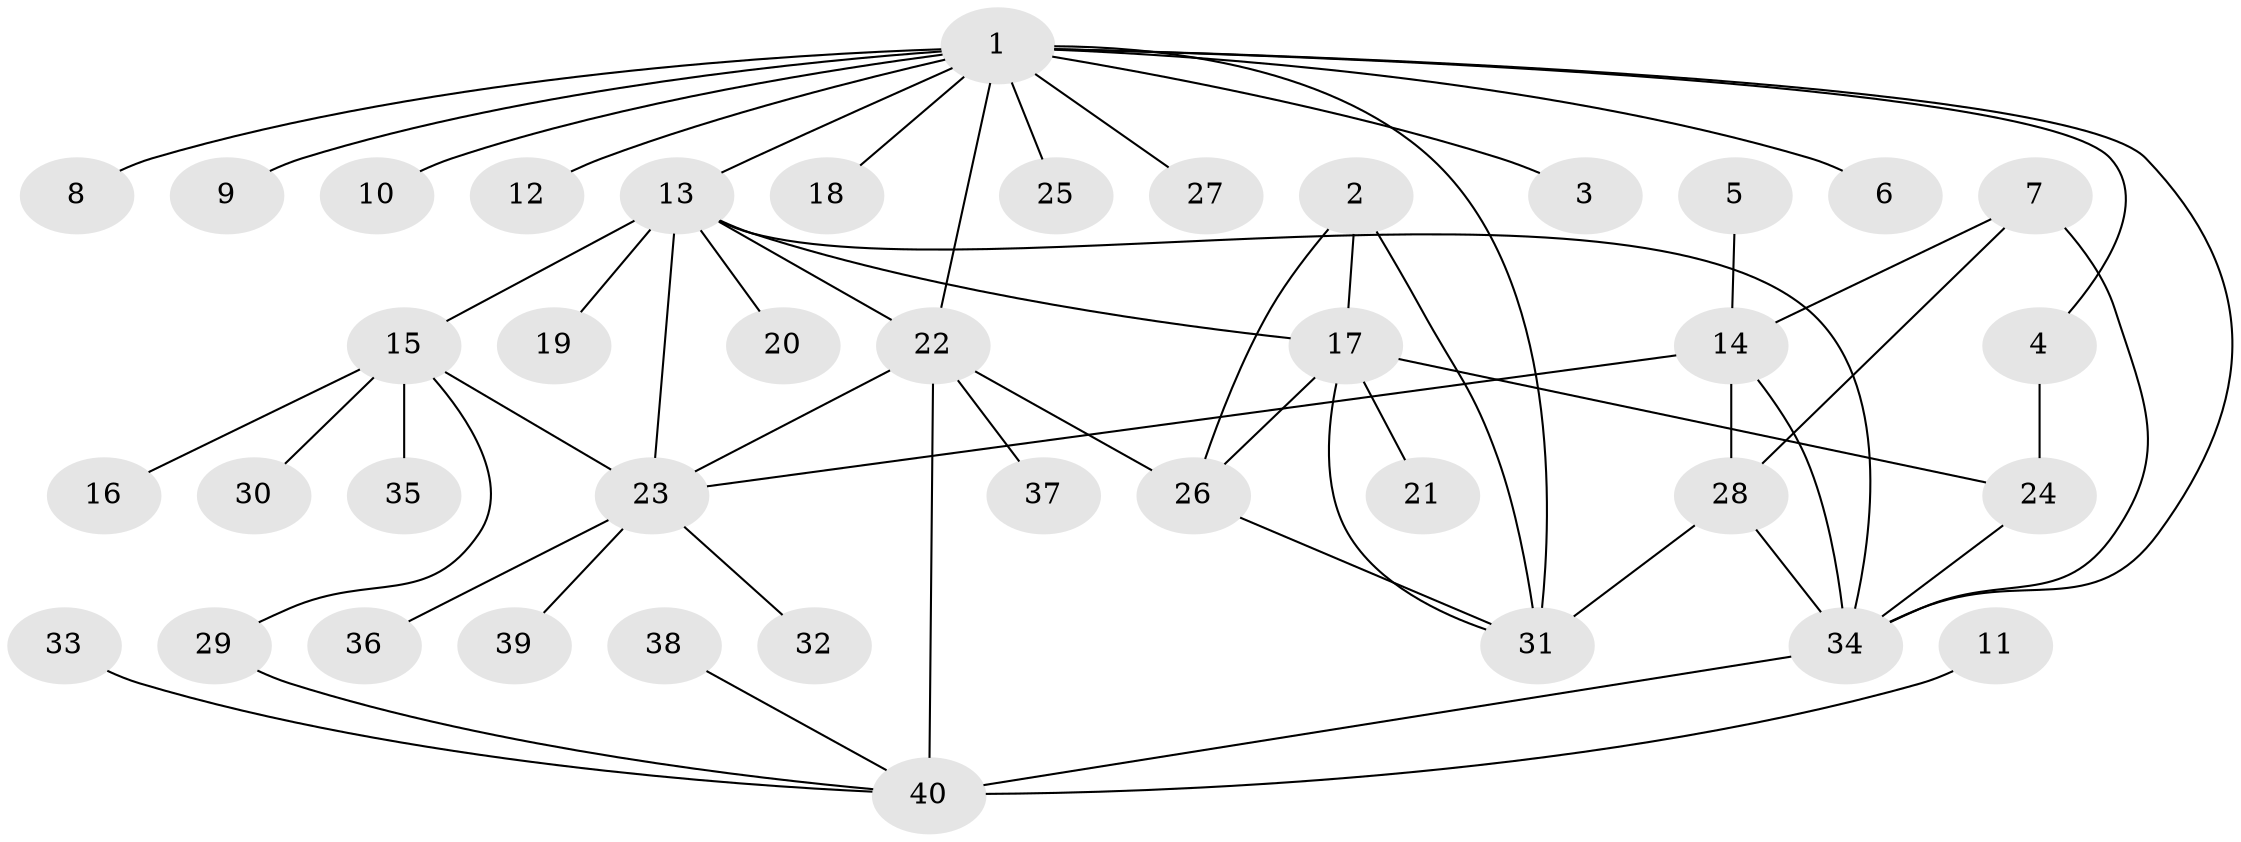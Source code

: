 // original degree distribution, {8: 0.0875, 5: 0.0375, 6: 0.0625, 4: 0.05, 7: 0.0125, 10: 0.0125, 1: 0.5375, 2: 0.1375, 3: 0.0625}
// Generated by graph-tools (version 1.1) at 2025/50/03/09/25 03:50:30]
// undirected, 40 vertices, 57 edges
graph export_dot {
graph [start="1"]
  node [color=gray90,style=filled];
  1;
  2;
  3;
  4;
  5;
  6;
  7;
  8;
  9;
  10;
  11;
  12;
  13;
  14;
  15;
  16;
  17;
  18;
  19;
  20;
  21;
  22;
  23;
  24;
  25;
  26;
  27;
  28;
  29;
  30;
  31;
  32;
  33;
  34;
  35;
  36;
  37;
  38;
  39;
  40;
  1 -- 3 [weight=1.0];
  1 -- 4 [weight=1.0];
  1 -- 6 [weight=1.0];
  1 -- 8 [weight=1.0];
  1 -- 9 [weight=1.0];
  1 -- 10 [weight=1.0];
  1 -- 12 [weight=1.0];
  1 -- 13 [weight=1.0];
  1 -- 18 [weight=1.0];
  1 -- 22 [weight=1.0];
  1 -- 25 [weight=1.0];
  1 -- 27 [weight=1.0];
  1 -- 31 [weight=1.0];
  1 -- 34 [weight=1.0];
  2 -- 17 [weight=1.0];
  2 -- 26 [weight=1.0];
  2 -- 31 [weight=1.0];
  4 -- 24 [weight=1.0];
  5 -- 14 [weight=1.0];
  7 -- 14 [weight=1.0];
  7 -- 28 [weight=1.0];
  7 -- 34 [weight=1.0];
  11 -- 40 [weight=1.0];
  13 -- 15 [weight=2.0];
  13 -- 17 [weight=1.0];
  13 -- 19 [weight=1.0];
  13 -- 20 [weight=1.0];
  13 -- 22 [weight=1.0];
  13 -- 23 [weight=1.0];
  13 -- 34 [weight=1.0];
  14 -- 23 [weight=1.0];
  14 -- 28 [weight=1.0];
  14 -- 34 [weight=2.0];
  15 -- 16 [weight=1.0];
  15 -- 23 [weight=2.0];
  15 -- 29 [weight=1.0];
  15 -- 30 [weight=1.0];
  15 -- 35 [weight=1.0];
  17 -- 21 [weight=1.0];
  17 -- 24 [weight=1.0];
  17 -- 26 [weight=1.0];
  17 -- 31 [weight=1.0];
  22 -- 23 [weight=1.0];
  22 -- 26 [weight=1.0];
  22 -- 37 [weight=1.0];
  22 -- 40 [weight=4.0];
  23 -- 32 [weight=1.0];
  23 -- 36 [weight=1.0];
  23 -- 39 [weight=1.0];
  24 -- 34 [weight=1.0];
  26 -- 31 [weight=1.0];
  28 -- 31 [weight=1.0];
  28 -- 34 [weight=1.0];
  29 -- 40 [weight=1.0];
  33 -- 40 [weight=1.0];
  34 -- 40 [weight=2.0];
  38 -- 40 [weight=1.0];
}
